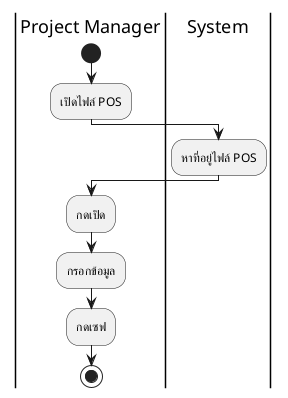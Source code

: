 @startuml
|Project Manager|
start
:เปิดไฟล์ POS;
|System|
:หาที่อยู่ไฟล์ POS;
|Project Manager|
:กดเปิด;
:กรอกข้อมูล;
:กดเซฟ;
stop
@enduml